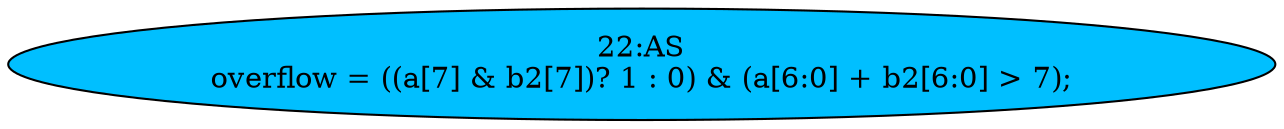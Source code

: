 strict digraph "" {
	node [label="\N"];
	"22:AS"	[ast="<pyverilog.vparser.ast.Assign object at 0x7f6fae892050>",
		def_var="['overflow']",
		fillcolor=deepskyblue,
		label="22:AS
overflow = ((a[7] & b2[7])? 1 : 0) & (a[6:0] + b2[6:0] > 7);",
		statements="[]",
		style=filled,
		typ=Assign,
		use_var="['a', 'b2', 'a', 'b2']"];
}
